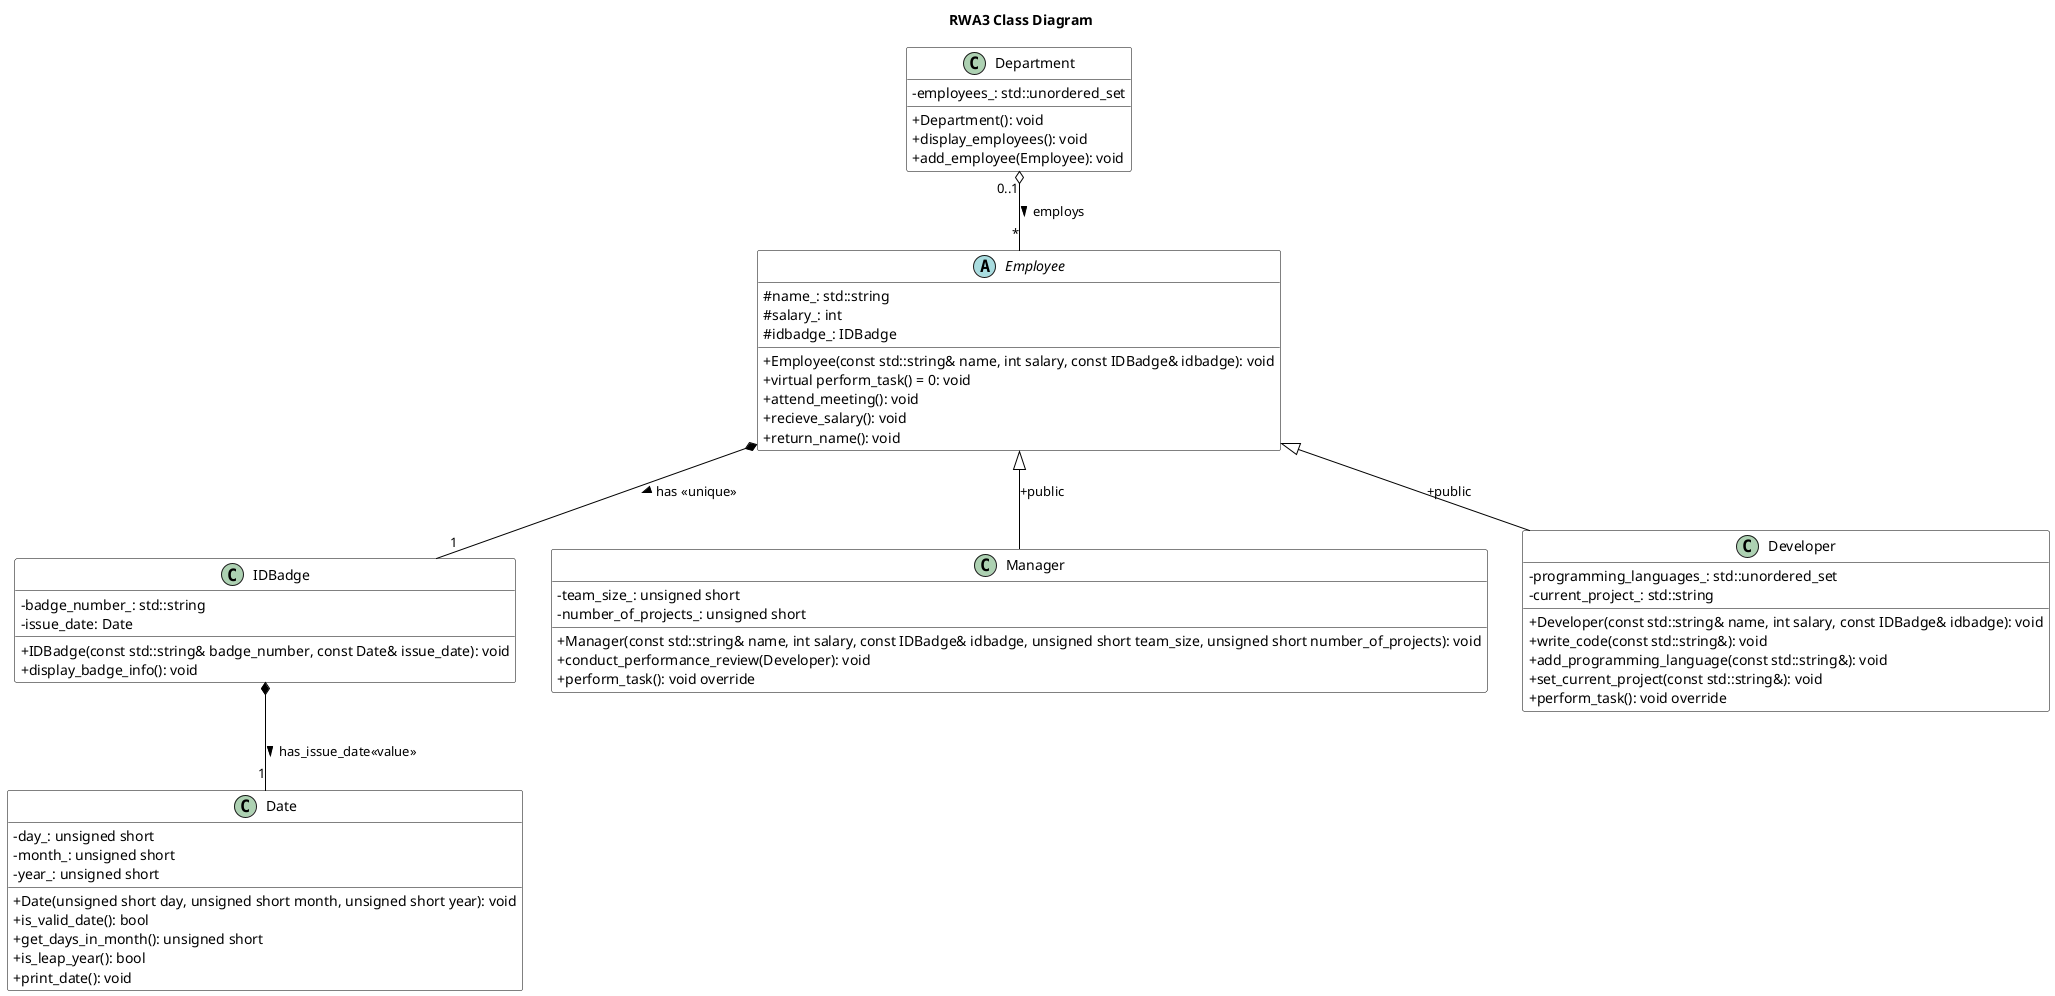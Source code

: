 @startuml "RWA3 Class Diagram"
title RWA3 Class Diagram
skinparam ClassAttributeIconSize 0
skinparam class {
    BackgroundColor White
    ArrowColor Black
    BorderColor Black
}

class Department {
    -employees_: std::unordered_set
    +Department(): void
    +display_employees(): void
    +add_employee(Employee): void
}

class Date {
    -day_: unsigned short
    -month_: unsigned short
    -year_: unsigned short
    +Date(unsigned short day, unsigned short month, unsigned short year): void
    +is_valid_date(): bool
    +get_days_in_month(): unsigned short
    +is_leap_year(): bool
    +print_date(): void
}

class IDBadge {
    -badge_number_: std::string
    -issue_date: Date 
    +IDBadge(const std::string& badge_number, const Date& issue_date): void
    +display_badge_info(): void
}

class Manager {
    -team_size_: unsigned short
    -number_of_projects_: unsigned short
    +Manager(const std::string& name, int salary, const IDBadge& idbadge, unsigned short team_size, unsigned short number_of_projects): void
    +conduct_performance_review(Developer): void
    +perform_task(): void override
}

class Developer {
    -programming_languages_: std::unordered_set
    -current_project_: std::string
    +Developer(const std::string& name, int salary, const IDBadge& idbadge): void
    +write_code(const std::string&): void
    +add_programming_language(const std::string&): void
    +set_current_project(const std::string&): void
    +perform_task(): void override
}

'Employee class
abstract class Employee {
    #name_: std::string
    #salary_: int
    #idbadge_: IDBadge
    +Employee(const std::string& name, int salary, const IDBadge& idbadge): void
    +virtual perform_task() = 0: void
    +attend_meeting(): void
    +recieve_salary(): void
    +return_name(): void
}

'Relationships
Department "0..1" o-- "*" Employee : employs > 
Employee *-- "1" IDBadge : has <<unique>> >
IDBadge *-- "1" Date : has_issue_date<<value>> >
Employee <|-- Developer: +public
Employee <|-- Manager: +public

@enduml
